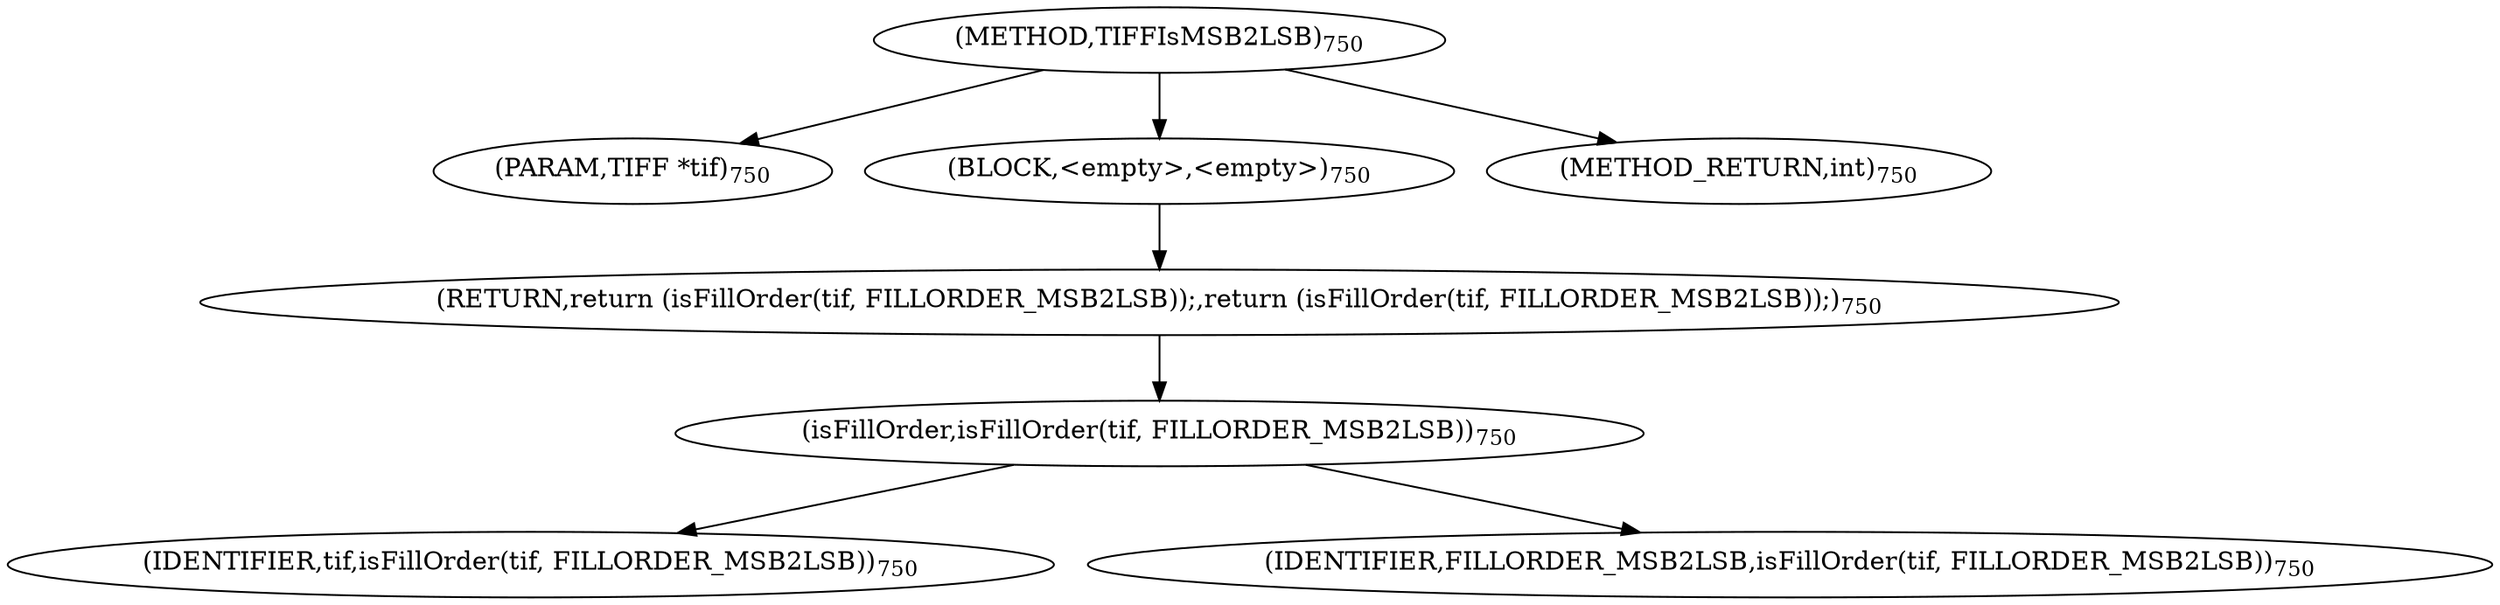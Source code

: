 digraph "TIFFIsMSB2LSB" {  
"1595" [label = <(METHOD,TIFFIsMSB2LSB)<SUB>750</SUB>> ]
"1596" [label = <(PARAM,TIFF *tif)<SUB>750</SUB>> ]
"1597" [label = <(BLOCK,&lt;empty&gt;,&lt;empty&gt;)<SUB>750</SUB>> ]
"1598" [label = <(RETURN,return (isFillOrder(tif, FILLORDER_MSB2LSB));,return (isFillOrder(tif, FILLORDER_MSB2LSB));)<SUB>750</SUB>> ]
"1599" [label = <(isFillOrder,isFillOrder(tif, FILLORDER_MSB2LSB))<SUB>750</SUB>> ]
"1600" [label = <(IDENTIFIER,tif,isFillOrder(tif, FILLORDER_MSB2LSB))<SUB>750</SUB>> ]
"1601" [label = <(IDENTIFIER,FILLORDER_MSB2LSB,isFillOrder(tif, FILLORDER_MSB2LSB))<SUB>750</SUB>> ]
"1602" [label = <(METHOD_RETURN,int)<SUB>750</SUB>> ]
  "1595" -> "1596" 
  "1595" -> "1597" 
  "1595" -> "1602" 
  "1597" -> "1598" 
  "1598" -> "1599" 
  "1599" -> "1600" 
  "1599" -> "1601" 
}
